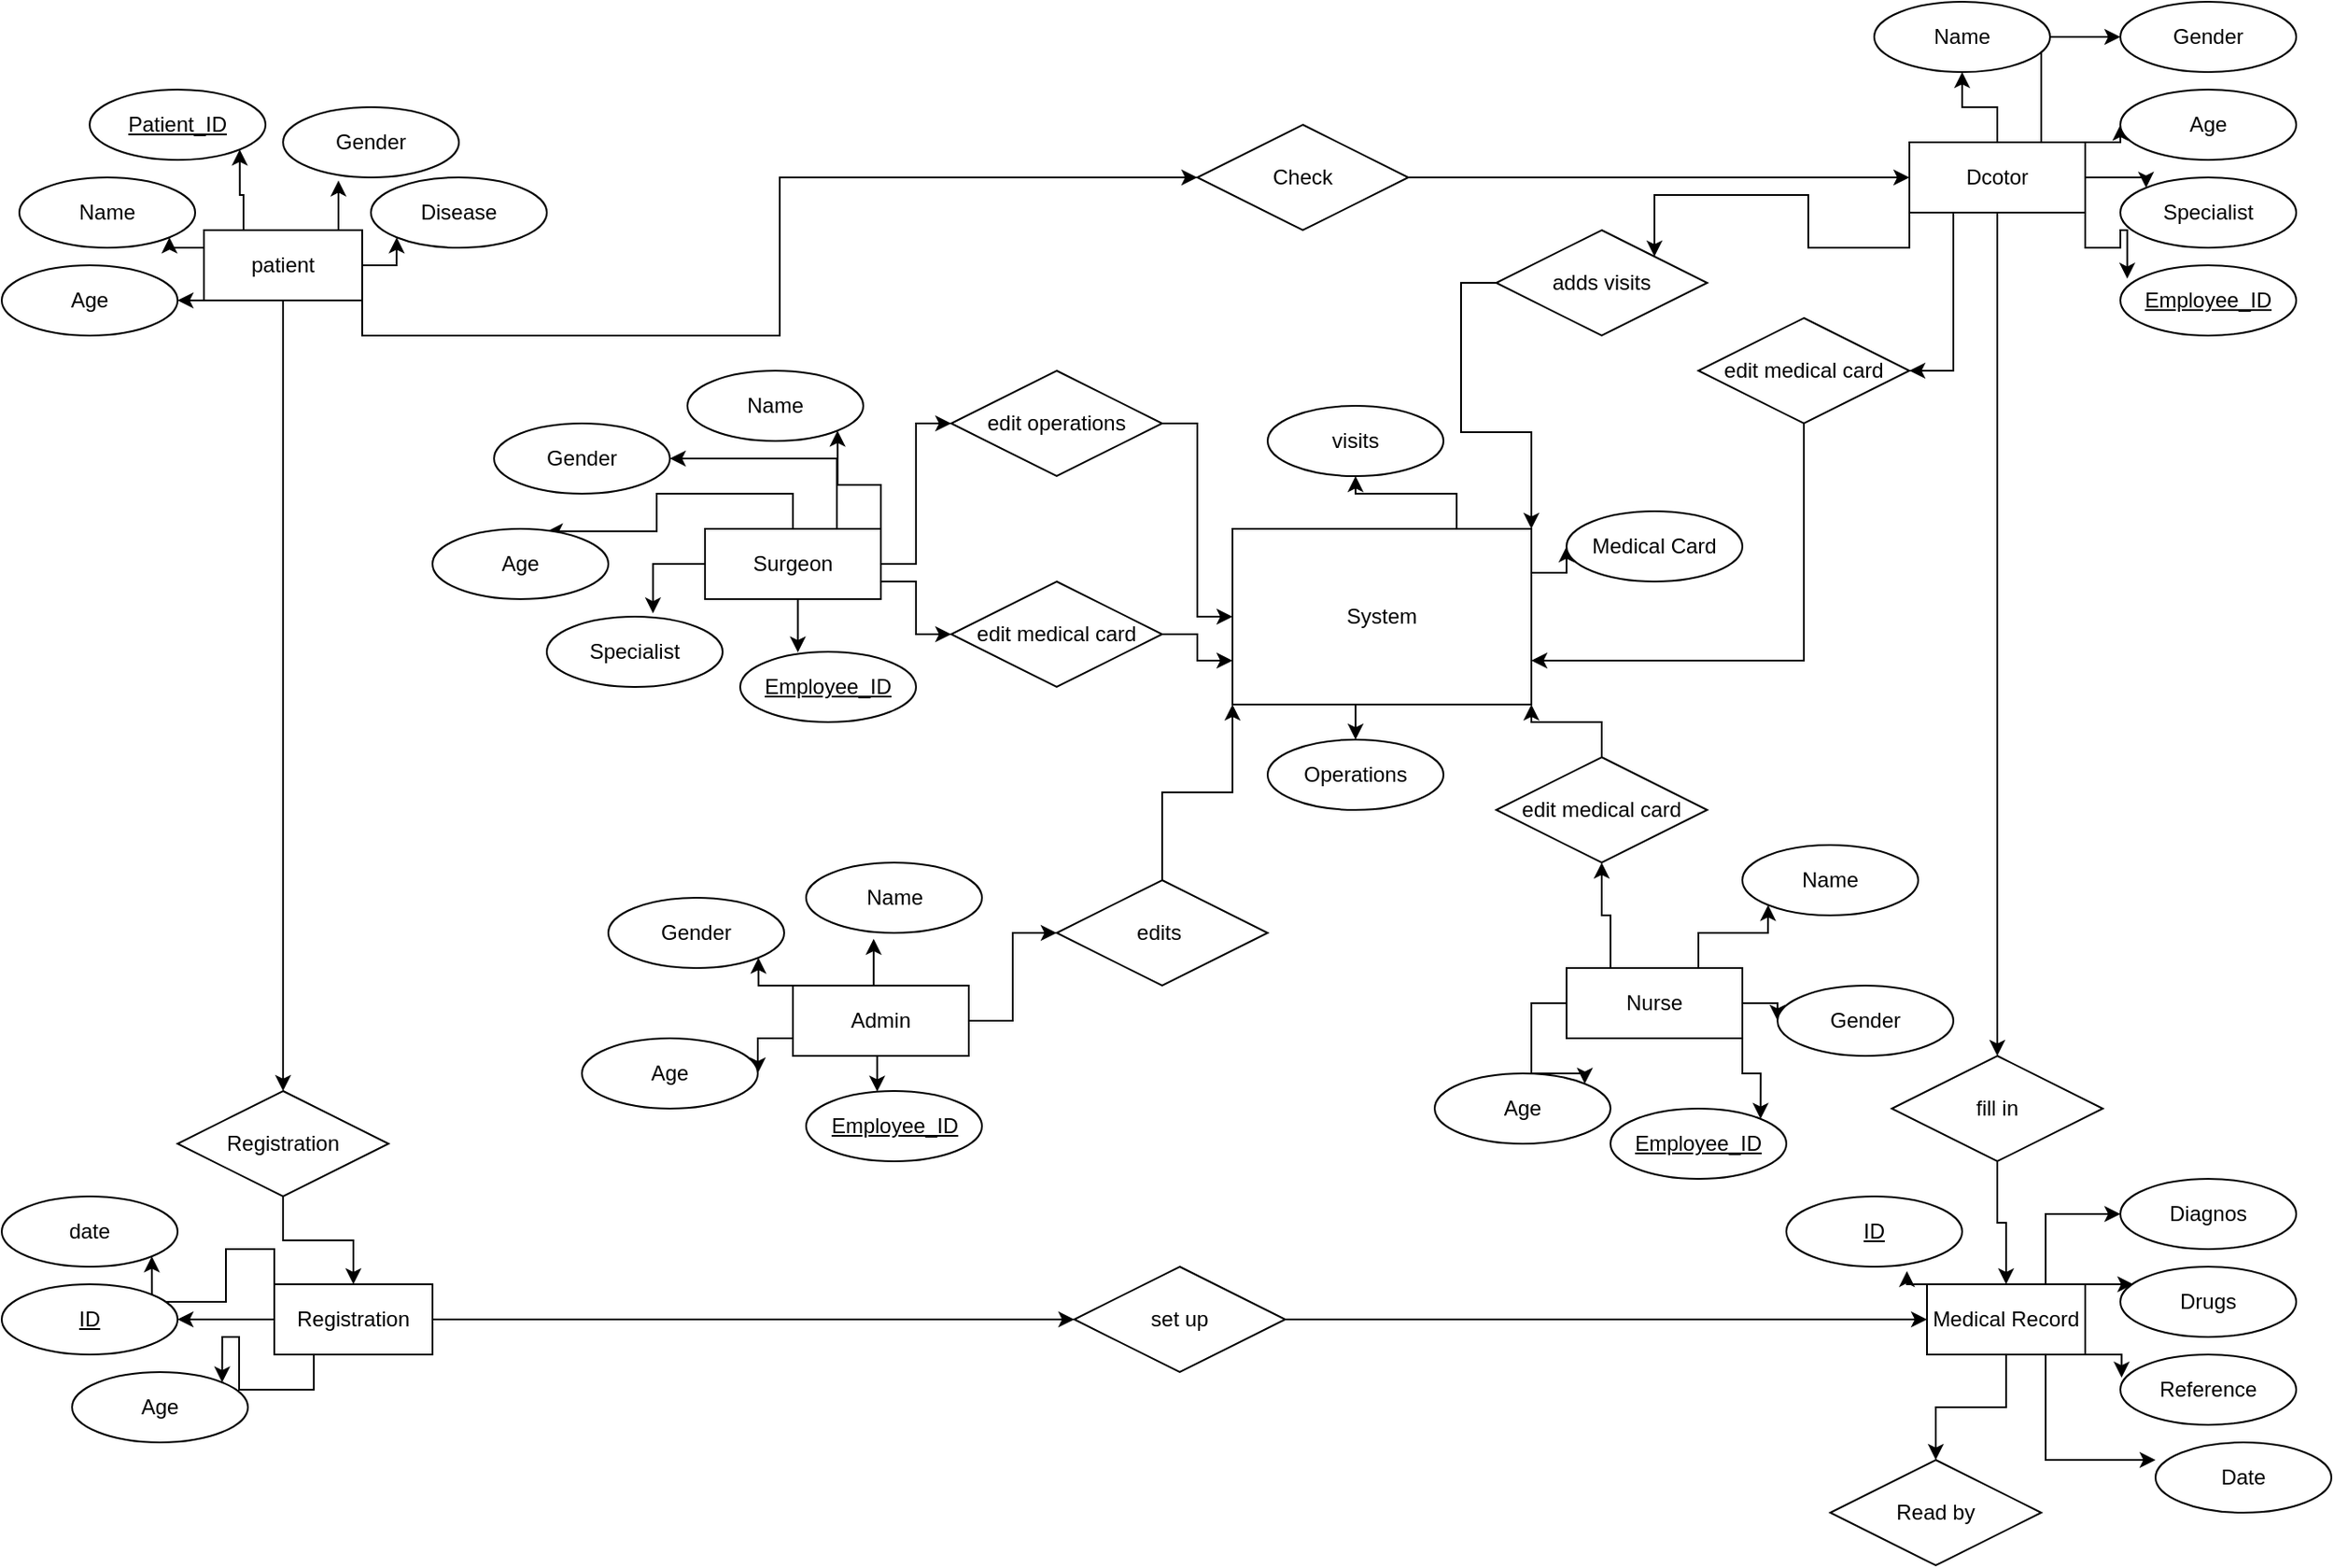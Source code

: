 <mxfile version="20.8.5" type="github" pages="5">
  <diagram id="SqqR4jc-Y2WNet7MNunw" name="finished">
    <mxGraphModel dx="2950" dy="3316" grid="1" gridSize="10" guides="1" tooltips="1" connect="1" arrows="1" fold="1" page="1" pageScale="1" pageWidth="850" pageHeight="1100" math="0" shadow="0">
      <root>
        <mxCell id="0" />
        <mxCell id="1" parent="0" />
        <mxCell id="NJr3L0LB8Xf3tpoxmhNc-1" style="edgeStyle=orthogonalEdgeStyle;rounded=0;orthogonalLoop=1;jettySize=auto;html=1;exitX=0;exitY=1;exitDx=0;exitDy=0;entryX=1;entryY=0.5;entryDx=0;entryDy=0;fontFamily=Helvetica;" edge="1" parent="1" source="NJr3L0LB8Xf3tpoxmhNc-8" target="NJr3L0LB8Xf3tpoxmhNc-9">
          <mxGeometry relative="1" as="geometry" />
        </mxCell>
        <mxCell id="NJr3L0LB8Xf3tpoxmhNc-2" style="edgeStyle=orthogonalEdgeStyle;rounded=0;orthogonalLoop=1;jettySize=auto;html=1;exitX=0;exitY=0.25;exitDx=0;exitDy=0;entryX=1;entryY=1;entryDx=0;entryDy=0;fontFamily=Helvetica;" edge="1" parent="1" source="NJr3L0LB8Xf3tpoxmhNc-8" target="NJr3L0LB8Xf3tpoxmhNc-10">
          <mxGeometry relative="1" as="geometry" />
        </mxCell>
        <mxCell id="NJr3L0LB8Xf3tpoxmhNc-3" style="edgeStyle=orthogonalEdgeStyle;rounded=0;orthogonalLoop=1;jettySize=auto;html=1;exitX=0.25;exitY=0;exitDx=0;exitDy=0;entryX=1;entryY=1;entryDx=0;entryDy=0;fontFamily=Helvetica;" edge="1" parent="1" source="NJr3L0LB8Xf3tpoxmhNc-8" target="NJr3L0LB8Xf3tpoxmhNc-11">
          <mxGeometry relative="1" as="geometry" />
        </mxCell>
        <mxCell id="NJr3L0LB8Xf3tpoxmhNc-4" style="edgeStyle=orthogonalEdgeStyle;rounded=0;orthogonalLoop=1;jettySize=auto;html=1;exitX=0.75;exitY=0;exitDx=0;exitDy=0;entryX=0.315;entryY=1.043;entryDx=0;entryDy=0;entryPerimeter=0;fontFamily=Helvetica;" edge="1" parent="1" source="NJr3L0LB8Xf3tpoxmhNc-8" target="NJr3L0LB8Xf3tpoxmhNc-12">
          <mxGeometry relative="1" as="geometry" />
        </mxCell>
        <mxCell id="NJr3L0LB8Xf3tpoxmhNc-5" style="edgeStyle=orthogonalEdgeStyle;rounded=0;orthogonalLoop=1;jettySize=auto;html=1;exitX=1;exitY=0.5;exitDx=0;exitDy=0;entryX=0;entryY=1;entryDx=0;entryDy=0;fontFamily=Helvetica;" edge="1" parent="1" source="NJr3L0LB8Xf3tpoxmhNc-8" target="NJr3L0LB8Xf3tpoxmhNc-13">
          <mxGeometry relative="1" as="geometry" />
        </mxCell>
        <mxCell id="NJr3L0LB8Xf3tpoxmhNc-6" style="edgeStyle=orthogonalEdgeStyle;rounded=0;orthogonalLoop=1;jettySize=auto;html=1;exitX=1;exitY=1;exitDx=0;exitDy=0;entryX=0;entryY=0.5;entryDx=0;entryDy=0;fontFamily=Helvetica;" edge="1" parent="1" source="NJr3L0LB8Xf3tpoxmhNc-8" target="NJr3L0LB8Xf3tpoxmhNc-15">
          <mxGeometry relative="1" as="geometry" />
        </mxCell>
        <mxCell id="NJr3L0LB8Xf3tpoxmhNc-7" style="edgeStyle=orthogonalEdgeStyle;rounded=0;orthogonalLoop=1;jettySize=auto;html=1;exitX=0.5;exitY=1;exitDx=0;exitDy=0;entryX=0.5;entryY=0;entryDx=0;entryDy=0;fontFamily=Helvetica;" edge="1" parent="1" source="NJr3L0LB8Xf3tpoxmhNc-8" target="NJr3L0LB8Xf3tpoxmhNc-31">
          <mxGeometry relative="1" as="geometry" />
        </mxCell>
        <mxCell id="NJr3L0LB8Xf3tpoxmhNc-8" value="patient" style="whiteSpace=wrap;html=1;align=center;fontFamily=Helvetica;" vertex="1" parent="1">
          <mxGeometry x="-265" y="-1010" width="90" height="40" as="geometry" />
        </mxCell>
        <mxCell id="NJr3L0LB8Xf3tpoxmhNc-9" value="Age" style="ellipse;whiteSpace=wrap;html=1;align=center;fontFamily=Helvetica;" vertex="1" parent="1">
          <mxGeometry x="-380" y="-990" width="100" height="40" as="geometry" />
        </mxCell>
        <mxCell id="NJr3L0LB8Xf3tpoxmhNc-10" value="Name" style="ellipse;whiteSpace=wrap;html=1;align=center;fontFamily=Helvetica;" vertex="1" parent="1">
          <mxGeometry x="-370" y="-1040" width="100" height="40" as="geometry" />
        </mxCell>
        <mxCell id="NJr3L0LB8Xf3tpoxmhNc-11" value="Patient_ID" style="ellipse;whiteSpace=wrap;html=1;align=center;fontStyle=4;fontFamily=Helvetica;" vertex="1" parent="1">
          <mxGeometry x="-330" y="-1090" width="100" height="40" as="geometry" />
        </mxCell>
        <mxCell id="NJr3L0LB8Xf3tpoxmhNc-12" value="Gender" style="ellipse;whiteSpace=wrap;html=1;align=center;fontFamily=Helvetica;" vertex="1" parent="1">
          <mxGeometry x="-220" y="-1080" width="100" height="40" as="geometry" />
        </mxCell>
        <mxCell id="NJr3L0LB8Xf3tpoxmhNc-13" value="Disease" style="ellipse;whiteSpace=wrap;html=1;align=center;fontFamily=Helvetica;" vertex="1" parent="1">
          <mxGeometry x="-170" y="-1040" width="100" height="40" as="geometry" />
        </mxCell>
        <mxCell id="NJr3L0LB8Xf3tpoxmhNc-14" style="edgeStyle=orthogonalEdgeStyle;rounded=0;orthogonalLoop=1;jettySize=auto;html=1;exitX=1;exitY=0.5;exitDx=0;exitDy=0;entryX=0;entryY=0.5;entryDx=0;entryDy=0;fontFamily=Helvetica;" edge="1" parent="1" source="NJr3L0LB8Xf3tpoxmhNc-15" target="NJr3L0LB8Xf3tpoxmhNc-24">
          <mxGeometry relative="1" as="geometry" />
        </mxCell>
        <mxCell id="NJr3L0LB8Xf3tpoxmhNc-15" value="Check" style="shape=rhombus;perimeter=rhombusPerimeter;whiteSpace=wrap;html=1;align=center;fontFamily=Helvetica;" vertex="1" parent="1">
          <mxGeometry x="300" y="-1070" width="120" height="60" as="geometry" />
        </mxCell>
        <mxCell id="NJr3L0LB8Xf3tpoxmhNc-16" style="edgeStyle=orthogonalEdgeStyle;rounded=0;orthogonalLoop=1;jettySize=auto;html=1;exitX=0.5;exitY=0;exitDx=0;exitDy=0;entryX=0.5;entryY=1;entryDx=0;entryDy=0;fontFamily=Helvetica;" edge="1" parent="1" source="NJr3L0LB8Xf3tpoxmhNc-24" target="NJr3L0LB8Xf3tpoxmhNc-25">
          <mxGeometry relative="1" as="geometry" />
        </mxCell>
        <mxCell id="NJr3L0LB8Xf3tpoxmhNc-17" style="edgeStyle=orthogonalEdgeStyle;rounded=0;orthogonalLoop=1;jettySize=auto;html=1;exitX=0.75;exitY=0;exitDx=0;exitDy=0;entryX=0;entryY=0.5;entryDx=0;entryDy=0;fontFamily=Helvetica;" edge="1" parent="1" source="NJr3L0LB8Xf3tpoxmhNc-24" target="NJr3L0LB8Xf3tpoxmhNc-26">
          <mxGeometry relative="1" as="geometry" />
        </mxCell>
        <mxCell id="NJr3L0LB8Xf3tpoxmhNc-18" style="edgeStyle=orthogonalEdgeStyle;rounded=0;orthogonalLoop=1;jettySize=auto;html=1;exitX=1;exitY=0;exitDx=0;exitDy=0;entryX=0;entryY=0.5;entryDx=0;entryDy=0;fontFamily=Helvetica;" edge="1" parent="1" source="NJr3L0LB8Xf3tpoxmhNc-24" target="NJr3L0LB8Xf3tpoxmhNc-27">
          <mxGeometry relative="1" as="geometry" />
        </mxCell>
        <mxCell id="NJr3L0LB8Xf3tpoxmhNc-19" style="edgeStyle=orthogonalEdgeStyle;rounded=0;orthogonalLoop=1;jettySize=auto;html=1;exitX=1;exitY=0.5;exitDx=0;exitDy=0;entryX=0;entryY=0;entryDx=0;entryDy=0;fontFamily=Helvetica;" edge="1" parent="1" source="NJr3L0LB8Xf3tpoxmhNc-24" target="NJr3L0LB8Xf3tpoxmhNc-28">
          <mxGeometry relative="1" as="geometry" />
        </mxCell>
        <mxCell id="NJr3L0LB8Xf3tpoxmhNc-20" style="edgeStyle=orthogonalEdgeStyle;rounded=0;orthogonalLoop=1;jettySize=auto;html=1;exitX=1;exitY=1;exitDx=0;exitDy=0;entryX=0.039;entryY=0.191;entryDx=0;entryDy=0;entryPerimeter=0;fontFamily=Helvetica;" edge="1" parent="1" source="NJr3L0LB8Xf3tpoxmhNc-24" target="NJr3L0LB8Xf3tpoxmhNc-29">
          <mxGeometry relative="1" as="geometry" />
        </mxCell>
        <mxCell id="NJr3L0LB8Xf3tpoxmhNc-21" style="edgeStyle=orthogonalEdgeStyle;rounded=0;orthogonalLoop=1;jettySize=auto;html=1;exitX=0.5;exitY=1;exitDx=0;exitDy=0;entryX=0.5;entryY=0;entryDx=0;entryDy=0;fontFamily=Helvetica;" edge="1" parent="1" source="NJr3L0LB8Xf3tpoxmhNc-24" target="NJr3L0LB8Xf3tpoxmhNc-50">
          <mxGeometry relative="1" as="geometry" />
        </mxCell>
        <mxCell id="NJr3L0LB8Xf3tpoxmhNc-22" style="edgeStyle=orthogonalEdgeStyle;rounded=0;orthogonalLoop=1;jettySize=auto;html=1;exitX=0;exitY=1;exitDx=0;exitDy=0;entryX=1;entryY=0;entryDx=0;entryDy=0;fontFamily=Helvetica;" edge="1" parent="1" source="NJr3L0LB8Xf3tpoxmhNc-24" target="NJr3L0LB8Xf3tpoxmhNc-83">
          <mxGeometry relative="1" as="geometry" />
        </mxCell>
        <mxCell id="NJr3L0LB8Xf3tpoxmhNc-23" style="edgeStyle=orthogonalEdgeStyle;rounded=0;orthogonalLoop=1;jettySize=auto;html=1;exitX=0.25;exitY=1;exitDx=0;exitDy=0;entryX=1;entryY=0.5;entryDx=0;entryDy=0;fontFamily=Helvetica;" edge="1" parent="1" source="NJr3L0LB8Xf3tpoxmhNc-24" target="NJr3L0LB8Xf3tpoxmhNc-106">
          <mxGeometry relative="1" as="geometry" />
        </mxCell>
        <mxCell id="NJr3L0LB8Xf3tpoxmhNc-24" value="Dcotor" style="whiteSpace=wrap;html=1;align=center;fontFamily=Helvetica;" vertex="1" parent="1">
          <mxGeometry x="705" y="-1060" width="100" height="40" as="geometry" />
        </mxCell>
        <mxCell id="NJr3L0LB8Xf3tpoxmhNc-25" value="Name" style="ellipse;whiteSpace=wrap;html=1;align=center;fontFamily=Helvetica;" vertex="1" parent="1">
          <mxGeometry x="685" y="-1140" width="100" height="40" as="geometry" />
        </mxCell>
        <mxCell id="NJr3L0LB8Xf3tpoxmhNc-26" value="Gender" style="ellipse;whiteSpace=wrap;html=1;align=center;fontFamily=Helvetica;" vertex="1" parent="1">
          <mxGeometry x="825" y="-1140" width="100" height="40" as="geometry" />
        </mxCell>
        <mxCell id="NJr3L0LB8Xf3tpoxmhNc-27" value="Age" style="ellipse;whiteSpace=wrap;html=1;align=center;fontFamily=Helvetica;" vertex="1" parent="1">
          <mxGeometry x="825" y="-1090" width="100" height="40" as="geometry" />
        </mxCell>
        <mxCell id="NJr3L0LB8Xf3tpoxmhNc-28" value="Specialist" style="ellipse;whiteSpace=wrap;html=1;align=center;fontFamily=Helvetica;" vertex="1" parent="1">
          <mxGeometry x="825" y="-1040" width="100" height="40" as="geometry" />
        </mxCell>
        <mxCell id="NJr3L0LB8Xf3tpoxmhNc-29" value="Employee_ID" style="ellipse;whiteSpace=wrap;html=1;align=center;fontStyle=4;fontFamily=Helvetica;" vertex="1" parent="1">
          <mxGeometry x="825" y="-990" width="100" height="40" as="geometry" />
        </mxCell>
        <mxCell id="NJr3L0LB8Xf3tpoxmhNc-30" style="edgeStyle=orthogonalEdgeStyle;rounded=0;orthogonalLoop=1;jettySize=auto;html=1;exitX=0.5;exitY=1;exitDx=0;exitDy=0;entryX=0.5;entryY=0;entryDx=0;entryDy=0;fontFamily=Helvetica;" edge="1" parent="1" source="NJr3L0LB8Xf3tpoxmhNc-31" target="NJr3L0LB8Xf3tpoxmhNc-36">
          <mxGeometry relative="1" as="geometry" />
        </mxCell>
        <mxCell id="NJr3L0LB8Xf3tpoxmhNc-31" value="Registration" style="shape=rhombus;perimeter=rhombusPerimeter;whiteSpace=wrap;html=1;align=center;fontFamily=Helvetica;" vertex="1" parent="1">
          <mxGeometry x="-280" y="-520" width="120" height="60" as="geometry" />
        </mxCell>
        <mxCell id="NJr3L0LB8Xf3tpoxmhNc-32" style="edgeStyle=orthogonalEdgeStyle;rounded=0;orthogonalLoop=1;jettySize=auto;html=1;exitX=0.25;exitY=1;exitDx=0;exitDy=0;entryX=1;entryY=0;entryDx=0;entryDy=0;fontFamily=Helvetica;" edge="1" parent="1" source="NJr3L0LB8Xf3tpoxmhNc-36" target="NJr3L0LB8Xf3tpoxmhNc-39">
          <mxGeometry relative="1" as="geometry" />
        </mxCell>
        <mxCell id="NJr3L0LB8Xf3tpoxmhNc-33" style="edgeStyle=orthogonalEdgeStyle;rounded=0;orthogonalLoop=1;jettySize=auto;html=1;exitX=0;exitY=0.5;exitDx=0;exitDy=0;entryX=1;entryY=0.5;entryDx=0;entryDy=0;fontFamily=Helvetica;" edge="1" parent="1" source="NJr3L0LB8Xf3tpoxmhNc-36" target="NJr3L0LB8Xf3tpoxmhNc-37">
          <mxGeometry relative="1" as="geometry" />
        </mxCell>
        <mxCell id="NJr3L0LB8Xf3tpoxmhNc-34" style="edgeStyle=orthogonalEdgeStyle;rounded=0;orthogonalLoop=1;jettySize=auto;html=1;exitX=0;exitY=0;exitDx=0;exitDy=0;entryX=1;entryY=1;entryDx=0;entryDy=0;fontFamily=Helvetica;" edge="1" parent="1" source="NJr3L0LB8Xf3tpoxmhNc-36" target="NJr3L0LB8Xf3tpoxmhNc-38">
          <mxGeometry relative="1" as="geometry" />
        </mxCell>
        <mxCell id="NJr3L0LB8Xf3tpoxmhNc-35" style="edgeStyle=orthogonalEdgeStyle;rounded=0;orthogonalLoop=1;jettySize=auto;html=1;exitX=1;exitY=0.5;exitDx=0;exitDy=0;entryX=0;entryY=0.5;entryDx=0;entryDy=0;fontFamily=Helvetica;" edge="1" parent="1" source="NJr3L0LB8Xf3tpoxmhNc-36" target="NJr3L0LB8Xf3tpoxmhNc-41">
          <mxGeometry relative="1" as="geometry" />
        </mxCell>
        <mxCell id="NJr3L0LB8Xf3tpoxmhNc-36" value="Registration" style="whiteSpace=wrap;html=1;align=center;fontFamily=Helvetica;" vertex="1" parent="1">
          <mxGeometry x="-225" y="-410" width="90" height="40" as="geometry" />
        </mxCell>
        <mxCell id="NJr3L0LB8Xf3tpoxmhNc-37" value="ID" style="ellipse;whiteSpace=wrap;html=1;align=center;fontStyle=4;fontFamily=Helvetica;" vertex="1" parent="1">
          <mxGeometry x="-380" y="-410" width="100" height="40" as="geometry" />
        </mxCell>
        <mxCell id="NJr3L0LB8Xf3tpoxmhNc-38" value="date" style="ellipse;whiteSpace=wrap;html=1;align=center;fontFamily=Helvetica;" vertex="1" parent="1">
          <mxGeometry x="-380" y="-460" width="100" height="40" as="geometry" />
        </mxCell>
        <mxCell id="NJr3L0LB8Xf3tpoxmhNc-39" value="Age" style="ellipse;whiteSpace=wrap;html=1;align=center;fontFamily=Helvetica;" vertex="1" parent="1">
          <mxGeometry x="-340" y="-360" width="100" height="40" as="geometry" />
        </mxCell>
        <mxCell id="NJr3L0LB8Xf3tpoxmhNc-40" style="edgeStyle=orthogonalEdgeStyle;rounded=0;orthogonalLoop=1;jettySize=auto;html=1;exitX=1;exitY=0.5;exitDx=0;exitDy=0;entryX=0;entryY=0.5;entryDx=0;entryDy=0;fontFamily=Helvetica;" edge="1" parent="1" source="NJr3L0LB8Xf3tpoxmhNc-41" target="NJr3L0LB8Xf3tpoxmhNc-48">
          <mxGeometry relative="1" as="geometry" />
        </mxCell>
        <mxCell id="NJr3L0LB8Xf3tpoxmhNc-41" value="set up" style="shape=rhombus;perimeter=rhombusPerimeter;whiteSpace=wrap;html=1;align=center;fontFamily=Helvetica;" vertex="1" parent="1">
          <mxGeometry x="230" y="-420" width="120" height="60" as="geometry" />
        </mxCell>
        <mxCell id="NJr3L0LB8Xf3tpoxmhNc-42" style="edgeStyle=orthogonalEdgeStyle;rounded=0;orthogonalLoop=1;jettySize=auto;html=1;exitX=0;exitY=0;exitDx=0;exitDy=0;entryX=0.686;entryY=1.062;entryDx=0;entryDy=0;entryPerimeter=0;fontFamily=Helvetica;" edge="1" parent="1" source="NJr3L0LB8Xf3tpoxmhNc-48" target="NJr3L0LB8Xf3tpoxmhNc-55">
          <mxGeometry relative="1" as="geometry" />
        </mxCell>
        <mxCell id="NJr3L0LB8Xf3tpoxmhNc-43" style="edgeStyle=orthogonalEdgeStyle;rounded=0;orthogonalLoop=1;jettySize=auto;html=1;exitX=0.75;exitY=0;exitDx=0;exitDy=0;entryX=0;entryY=0.5;entryDx=0;entryDy=0;fontFamily=Helvetica;" edge="1" parent="1" source="NJr3L0LB8Xf3tpoxmhNc-48" target="NJr3L0LB8Xf3tpoxmhNc-54">
          <mxGeometry relative="1" as="geometry" />
        </mxCell>
        <mxCell id="NJr3L0LB8Xf3tpoxmhNc-44" style="edgeStyle=orthogonalEdgeStyle;rounded=0;orthogonalLoop=1;jettySize=auto;html=1;exitX=1;exitY=0;exitDx=0;exitDy=0;entryX=0.074;entryY=0.23;entryDx=0;entryDy=0;entryPerimeter=0;fontFamily=Helvetica;" edge="1" parent="1" source="NJr3L0LB8Xf3tpoxmhNc-48" target="NJr3L0LB8Xf3tpoxmhNc-53">
          <mxGeometry relative="1" as="geometry" />
        </mxCell>
        <mxCell id="NJr3L0LB8Xf3tpoxmhNc-45" style="edgeStyle=orthogonalEdgeStyle;rounded=0;orthogonalLoop=1;jettySize=auto;html=1;exitX=1;exitY=1;exitDx=0;exitDy=0;entryX=0.007;entryY=0.328;entryDx=0;entryDy=0;entryPerimeter=0;fontFamily=Helvetica;" edge="1" parent="1" source="NJr3L0LB8Xf3tpoxmhNc-48" target="NJr3L0LB8Xf3tpoxmhNc-52">
          <mxGeometry relative="1" as="geometry" />
        </mxCell>
        <mxCell id="NJr3L0LB8Xf3tpoxmhNc-46" style="edgeStyle=orthogonalEdgeStyle;rounded=0;orthogonalLoop=1;jettySize=auto;html=1;exitX=0.75;exitY=1;exitDx=0;exitDy=0;entryX=0;entryY=0.25;entryDx=0;entryDy=0;entryPerimeter=0;fontFamily=Helvetica;" edge="1" parent="1" source="NJr3L0LB8Xf3tpoxmhNc-48" target="NJr3L0LB8Xf3tpoxmhNc-51">
          <mxGeometry relative="1" as="geometry" />
        </mxCell>
        <mxCell id="NJr3L0LB8Xf3tpoxmhNc-47" style="edgeStyle=orthogonalEdgeStyle;rounded=0;orthogonalLoop=1;jettySize=auto;html=1;exitX=0.5;exitY=1;exitDx=0;exitDy=0;entryX=0.5;entryY=0;entryDx=0;entryDy=0;fontFamily=Helvetica;" edge="1" parent="1" source="NJr3L0LB8Xf3tpoxmhNc-48" target="NJr3L0LB8Xf3tpoxmhNc-56">
          <mxGeometry relative="1" as="geometry" />
        </mxCell>
        <mxCell id="NJr3L0LB8Xf3tpoxmhNc-48" value="Medical Record" style="whiteSpace=wrap;html=1;align=center;fontFamily=Helvetica;" vertex="1" parent="1">
          <mxGeometry x="715" y="-410" width="90" height="40" as="geometry" />
        </mxCell>
        <mxCell id="NJr3L0LB8Xf3tpoxmhNc-49" style="edgeStyle=orthogonalEdgeStyle;rounded=0;orthogonalLoop=1;jettySize=auto;html=1;exitX=0.5;exitY=1;exitDx=0;exitDy=0;entryX=0.5;entryY=0;entryDx=0;entryDy=0;fontFamily=Helvetica;" edge="1" parent="1" source="NJr3L0LB8Xf3tpoxmhNc-50" target="NJr3L0LB8Xf3tpoxmhNc-48">
          <mxGeometry relative="1" as="geometry" />
        </mxCell>
        <mxCell id="NJr3L0LB8Xf3tpoxmhNc-50" value="fill in" style="shape=rhombus;perimeter=rhombusPerimeter;whiteSpace=wrap;html=1;align=center;fontFamily=Helvetica;" vertex="1" parent="1">
          <mxGeometry x="695" y="-540" width="120" height="60" as="geometry" />
        </mxCell>
        <mxCell id="NJr3L0LB8Xf3tpoxmhNc-51" value="Date" style="ellipse;whiteSpace=wrap;html=1;align=center;fontFamily=Helvetica;" vertex="1" parent="1">
          <mxGeometry x="845" y="-320" width="100" height="40" as="geometry" />
        </mxCell>
        <mxCell id="NJr3L0LB8Xf3tpoxmhNc-52" value="Reference" style="ellipse;whiteSpace=wrap;html=1;align=center;fontFamily=Helvetica;" vertex="1" parent="1">
          <mxGeometry x="825" y="-370" width="100" height="40" as="geometry" />
        </mxCell>
        <mxCell id="NJr3L0LB8Xf3tpoxmhNc-53" value="Drugs" style="ellipse;whiteSpace=wrap;html=1;align=center;fontFamily=Helvetica;" vertex="1" parent="1">
          <mxGeometry x="825" y="-420" width="100" height="40" as="geometry" />
        </mxCell>
        <mxCell id="NJr3L0LB8Xf3tpoxmhNc-54" value="Diagnos" style="ellipse;whiteSpace=wrap;html=1;align=center;fontFamily=Helvetica;" vertex="1" parent="1">
          <mxGeometry x="825" y="-470" width="100" height="40" as="geometry" />
        </mxCell>
        <mxCell id="NJr3L0LB8Xf3tpoxmhNc-55" value="ID" style="ellipse;whiteSpace=wrap;html=1;align=center;fontStyle=4;fontFamily=Helvetica;" vertex="1" parent="1">
          <mxGeometry x="635" y="-460" width="100" height="40" as="geometry" />
        </mxCell>
        <mxCell id="NJr3L0LB8Xf3tpoxmhNc-56" value="Read by" style="shape=rhombus;perimeter=rhombusPerimeter;whiteSpace=wrap;html=1;align=center;fontFamily=Helvetica;" vertex="1" parent="1">
          <mxGeometry x="660" y="-310" width="120" height="60" as="geometry" />
        </mxCell>
        <mxCell id="NJr3L0LB8Xf3tpoxmhNc-57" style="edgeStyle=orthogonalEdgeStyle;rounded=0;orthogonalLoop=1;jettySize=auto;html=1;exitX=0.75;exitY=0;exitDx=0;exitDy=0;fontFamily=Helvetica;" edge="1" parent="1" source="NJr3L0LB8Xf3tpoxmhNc-60" target="NJr3L0LB8Xf3tpoxmhNc-81">
          <mxGeometry relative="1" as="geometry" />
        </mxCell>
        <mxCell id="NJr3L0LB8Xf3tpoxmhNc-58" style="edgeStyle=orthogonalEdgeStyle;rounded=0;orthogonalLoop=1;jettySize=auto;html=1;exitX=0.5;exitY=1;exitDx=0;exitDy=0;entryX=0.5;entryY=0;entryDx=0;entryDy=0;fontFamily=Helvetica;" edge="1" parent="1" source="NJr3L0LB8Xf3tpoxmhNc-60" target="NJr3L0LB8Xf3tpoxmhNc-84">
          <mxGeometry relative="1" as="geometry" />
        </mxCell>
        <mxCell id="NJr3L0LB8Xf3tpoxmhNc-59" style="edgeStyle=orthogonalEdgeStyle;rounded=0;orthogonalLoop=1;jettySize=auto;html=1;exitX=1;exitY=0.25;exitDx=0;exitDy=0;entryX=0;entryY=0.5;entryDx=0;entryDy=0;fontFamily=Helvetica;" edge="1" parent="1" source="NJr3L0LB8Xf3tpoxmhNc-60" target="NJr3L0LB8Xf3tpoxmhNc-92">
          <mxGeometry relative="1" as="geometry" />
        </mxCell>
        <mxCell id="NJr3L0LB8Xf3tpoxmhNc-60" value="System" style="whiteSpace=wrap;html=1;align=center;fontFamily=Helvetica;" vertex="1" parent="1">
          <mxGeometry x="320" y="-840" width="170" height="100" as="geometry" />
        </mxCell>
        <mxCell id="NJr3L0LB8Xf3tpoxmhNc-61" style="edgeStyle=orthogonalEdgeStyle;rounded=0;orthogonalLoop=1;jettySize=auto;html=1;exitX=1;exitY=0;exitDx=0;exitDy=0;entryX=1;entryY=1;entryDx=0;entryDy=0;fontFamily=Helvetica;" edge="1" parent="1" source="NJr3L0LB8Xf3tpoxmhNc-68" target="NJr3L0LB8Xf3tpoxmhNc-85">
          <mxGeometry relative="1" as="geometry" />
        </mxCell>
        <mxCell id="NJr3L0LB8Xf3tpoxmhNc-62" style="edgeStyle=orthogonalEdgeStyle;rounded=0;orthogonalLoop=1;jettySize=auto;html=1;exitX=0.75;exitY=0;exitDx=0;exitDy=0;entryX=1;entryY=0.5;entryDx=0;entryDy=0;fontFamily=Helvetica;" edge="1" parent="1" source="NJr3L0LB8Xf3tpoxmhNc-68" target="NJr3L0LB8Xf3tpoxmhNc-86">
          <mxGeometry relative="1" as="geometry" />
        </mxCell>
        <mxCell id="NJr3L0LB8Xf3tpoxmhNc-63" style="edgeStyle=orthogonalEdgeStyle;rounded=0;orthogonalLoop=1;jettySize=auto;html=1;exitX=0.5;exitY=0;exitDx=0;exitDy=0;entryX=0.651;entryY=0.035;entryDx=0;entryDy=0;entryPerimeter=0;fontFamily=Helvetica;" edge="1" parent="1" source="NJr3L0LB8Xf3tpoxmhNc-68" target="NJr3L0LB8Xf3tpoxmhNc-87">
          <mxGeometry relative="1" as="geometry" />
        </mxCell>
        <mxCell id="NJr3L0LB8Xf3tpoxmhNc-64" style="edgeStyle=orthogonalEdgeStyle;rounded=0;orthogonalLoop=1;jettySize=auto;html=1;exitX=0;exitY=0.5;exitDx=0;exitDy=0;entryX=0.604;entryY=-0.046;entryDx=0;entryDy=0;entryPerimeter=0;fontFamily=Helvetica;" edge="1" parent="1" source="NJr3L0LB8Xf3tpoxmhNc-68" target="NJr3L0LB8Xf3tpoxmhNc-88">
          <mxGeometry relative="1" as="geometry" />
        </mxCell>
        <mxCell id="NJr3L0LB8Xf3tpoxmhNc-65" style="edgeStyle=orthogonalEdgeStyle;rounded=0;orthogonalLoop=1;jettySize=auto;html=1;exitX=0.5;exitY=1;exitDx=0;exitDy=0;entryX=0.328;entryY=0.008;entryDx=0;entryDy=0;entryPerimeter=0;fontFamily=Helvetica;" edge="1" parent="1" source="NJr3L0LB8Xf3tpoxmhNc-68" target="NJr3L0LB8Xf3tpoxmhNc-89">
          <mxGeometry relative="1" as="geometry" />
        </mxCell>
        <mxCell id="NJr3L0LB8Xf3tpoxmhNc-66" style="edgeStyle=orthogonalEdgeStyle;rounded=0;orthogonalLoop=1;jettySize=auto;html=1;exitX=1;exitY=0.5;exitDx=0;exitDy=0;entryX=0;entryY=0.5;entryDx=0;entryDy=0;fontFamily=Helvetica;" edge="1" parent="1" source="NJr3L0LB8Xf3tpoxmhNc-68" target="NJr3L0LB8Xf3tpoxmhNc-91">
          <mxGeometry relative="1" as="geometry" />
        </mxCell>
        <mxCell id="NJr3L0LB8Xf3tpoxmhNc-67" style="edgeStyle=orthogonalEdgeStyle;rounded=0;orthogonalLoop=1;jettySize=auto;html=1;exitX=1;exitY=0.75;exitDx=0;exitDy=0;entryX=0;entryY=0.5;entryDx=0;entryDy=0;fontFamily=Helvetica;" edge="1" parent="1" source="NJr3L0LB8Xf3tpoxmhNc-68" target="NJr3L0LB8Xf3tpoxmhNc-104">
          <mxGeometry relative="1" as="geometry" />
        </mxCell>
        <mxCell id="NJr3L0LB8Xf3tpoxmhNc-68" value="Surgeon" style="whiteSpace=wrap;html=1;align=center;fontFamily=Helvetica;" vertex="1" parent="1">
          <mxGeometry x="20" y="-840" width="100" height="40" as="geometry" />
        </mxCell>
        <mxCell id="NJr3L0LB8Xf3tpoxmhNc-69" style="edgeStyle=orthogonalEdgeStyle;rounded=0;orthogonalLoop=1;jettySize=auto;html=1;exitX=0.75;exitY=1;exitDx=0;exitDy=0;entryX=0.404;entryY=0.008;entryDx=0;entryDy=0;entryPerimeter=0;fontFamily=Helvetica;" edge="1" parent="1" source="NJr3L0LB8Xf3tpoxmhNc-74" target="NJr3L0LB8Xf3tpoxmhNc-102">
          <mxGeometry relative="1" as="geometry" />
        </mxCell>
        <mxCell id="NJr3L0LB8Xf3tpoxmhNc-70" style="edgeStyle=orthogonalEdgeStyle;rounded=0;orthogonalLoop=1;jettySize=auto;html=1;exitX=0;exitY=0.75;exitDx=0;exitDy=0;entryX=1;entryY=0.5;entryDx=0;entryDy=0;fontFamily=Helvetica;" edge="1" parent="1" source="NJr3L0LB8Xf3tpoxmhNc-74" target="NJr3L0LB8Xf3tpoxmhNc-101">
          <mxGeometry relative="1" as="geometry" />
        </mxCell>
        <mxCell id="NJr3L0LB8Xf3tpoxmhNc-71" style="edgeStyle=orthogonalEdgeStyle;rounded=0;orthogonalLoop=1;jettySize=auto;html=1;exitX=0;exitY=0;exitDx=0;exitDy=0;entryX=1;entryY=1;entryDx=0;entryDy=0;fontFamily=Helvetica;" edge="1" parent="1" source="NJr3L0LB8Xf3tpoxmhNc-74" target="NJr3L0LB8Xf3tpoxmhNc-100">
          <mxGeometry relative="1" as="geometry" />
        </mxCell>
        <mxCell id="NJr3L0LB8Xf3tpoxmhNc-72" style="edgeStyle=orthogonalEdgeStyle;rounded=0;orthogonalLoop=1;jettySize=auto;html=1;exitX=0.5;exitY=0;exitDx=0;exitDy=0;entryX=0.384;entryY=1.085;entryDx=0;entryDy=0;entryPerimeter=0;fontFamily=Helvetica;" edge="1" parent="1" source="NJr3L0LB8Xf3tpoxmhNc-74" target="NJr3L0LB8Xf3tpoxmhNc-99">
          <mxGeometry relative="1" as="geometry" />
        </mxCell>
        <mxCell id="NJr3L0LB8Xf3tpoxmhNc-73" style="edgeStyle=orthogonalEdgeStyle;rounded=0;orthogonalLoop=1;jettySize=auto;html=1;exitX=1;exitY=0.5;exitDx=0;exitDy=0;entryX=0;entryY=0.5;entryDx=0;entryDy=0;fontFamily=Helvetica;" edge="1" parent="1" source="NJr3L0LB8Xf3tpoxmhNc-74" target="NJr3L0LB8Xf3tpoxmhNc-108">
          <mxGeometry relative="1" as="geometry" />
        </mxCell>
        <mxCell id="NJr3L0LB8Xf3tpoxmhNc-74" value="Admin" style="whiteSpace=wrap;html=1;align=center;fontFamily=Helvetica;" vertex="1" parent="1">
          <mxGeometry x="70" y="-580" width="100" height="40" as="geometry" />
        </mxCell>
        <mxCell id="NJr3L0LB8Xf3tpoxmhNc-75" style="edgeStyle=orthogonalEdgeStyle;rounded=0;orthogonalLoop=1;jettySize=auto;html=1;exitX=1;exitY=0.5;exitDx=0;exitDy=0;entryX=0;entryY=0.5;entryDx=0;entryDy=0;fontFamily=Helvetica;" edge="1" parent="1" source="NJr3L0LB8Xf3tpoxmhNc-80" target="NJr3L0LB8Xf3tpoxmhNc-94">
          <mxGeometry relative="1" as="geometry" />
        </mxCell>
        <mxCell id="NJr3L0LB8Xf3tpoxmhNc-76" style="edgeStyle=orthogonalEdgeStyle;rounded=0;orthogonalLoop=1;jettySize=auto;html=1;exitX=0.75;exitY=0;exitDx=0;exitDy=0;entryX=0;entryY=1;entryDx=0;entryDy=0;fontFamily=Helvetica;" edge="1" parent="1" source="NJr3L0LB8Xf3tpoxmhNc-80" target="NJr3L0LB8Xf3tpoxmhNc-93">
          <mxGeometry relative="1" as="geometry" />
        </mxCell>
        <mxCell id="NJr3L0LB8Xf3tpoxmhNc-77" style="edgeStyle=orthogonalEdgeStyle;rounded=0;orthogonalLoop=1;jettySize=auto;html=1;exitX=1;exitY=1;exitDx=0;exitDy=0;entryX=1;entryY=0;entryDx=0;entryDy=0;fontFamily=Helvetica;" edge="1" parent="1" source="NJr3L0LB8Xf3tpoxmhNc-80" target="NJr3L0LB8Xf3tpoxmhNc-96">
          <mxGeometry relative="1" as="geometry" />
        </mxCell>
        <mxCell id="NJr3L0LB8Xf3tpoxmhNc-78" style="edgeStyle=orthogonalEdgeStyle;rounded=0;orthogonalLoop=1;jettySize=auto;html=1;exitX=0;exitY=0.5;exitDx=0;exitDy=0;entryX=1;entryY=0;entryDx=0;entryDy=0;fontFamily=Helvetica;" edge="1" parent="1" source="NJr3L0LB8Xf3tpoxmhNc-80" target="NJr3L0LB8Xf3tpoxmhNc-95">
          <mxGeometry relative="1" as="geometry" />
        </mxCell>
        <mxCell id="NJr3L0LB8Xf3tpoxmhNc-79" style="edgeStyle=orthogonalEdgeStyle;rounded=0;orthogonalLoop=1;jettySize=auto;html=1;exitX=0.25;exitY=0;exitDx=0;exitDy=0;entryX=0.5;entryY=1;entryDx=0;entryDy=0;fontFamily=Helvetica;" edge="1" parent="1" source="NJr3L0LB8Xf3tpoxmhNc-80" target="NJr3L0LB8Xf3tpoxmhNc-98">
          <mxGeometry relative="1" as="geometry" />
        </mxCell>
        <mxCell id="NJr3L0LB8Xf3tpoxmhNc-80" value="Nurse" style="whiteSpace=wrap;html=1;align=center;fontFamily=Helvetica;" vertex="1" parent="1">
          <mxGeometry x="510" y="-590" width="100" height="40" as="geometry" />
        </mxCell>
        <mxCell id="NJr3L0LB8Xf3tpoxmhNc-81" value="visits" style="ellipse;whiteSpace=wrap;html=1;align=center;fontFamily=Helvetica;" vertex="1" parent="1">
          <mxGeometry x="340" y="-910" width="100" height="40" as="geometry" />
        </mxCell>
        <mxCell id="NJr3L0LB8Xf3tpoxmhNc-82" style="edgeStyle=orthogonalEdgeStyle;rounded=0;orthogonalLoop=1;jettySize=auto;html=1;exitX=0;exitY=0.5;exitDx=0;exitDy=0;entryX=1;entryY=0;entryDx=0;entryDy=0;fontFamily=Helvetica;" edge="1" parent="1" source="NJr3L0LB8Xf3tpoxmhNc-83" target="NJr3L0LB8Xf3tpoxmhNc-60">
          <mxGeometry relative="1" as="geometry" />
        </mxCell>
        <mxCell id="NJr3L0LB8Xf3tpoxmhNc-83" value="adds visits" style="shape=rhombus;perimeter=rhombusPerimeter;whiteSpace=wrap;html=1;align=center;fontFamily=Helvetica;" vertex="1" parent="1">
          <mxGeometry x="470" y="-1010" width="120" height="60" as="geometry" />
        </mxCell>
        <mxCell id="NJr3L0LB8Xf3tpoxmhNc-84" value="Operations" style="ellipse;whiteSpace=wrap;html=1;align=center;fontFamily=Helvetica;" vertex="1" parent="1">
          <mxGeometry x="340" y="-720" width="100" height="40" as="geometry" />
        </mxCell>
        <mxCell id="NJr3L0LB8Xf3tpoxmhNc-85" value="Name" style="ellipse;whiteSpace=wrap;html=1;align=center;fontFamily=Helvetica;" vertex="1" parent="1">
          <mxGeometry x="10" y="-930" width="100" height="40" as="geometry" />
        </mxCell>
        <mxCell id="NJr3L0LB8Xf3tpoxmhNc-86" value="Gender" style="ellipse;whiteSpace=wrap;html=1;align=center;fontFamily=Helvetica;" vertex="1" parent="1">
          <mxGeometry x="-100" y="-900" width="100" height="40" as="geometry" />
        </mxCell>
        <mxCell id="NJr3L0LB8Xf3tpoxmhNc-87" value="Age" style="ellipse;whiteSpace=wrap;html=1;align=center;fontFamily=Helvetica;" vertex="1" parent="1">
          <mxGeometry x="-135" y="-840" width="100" height="40" as="geometry" />
        </mxCell>
        <mxCell id="NJr3L0LB8Xf3tpoxmhNc-88" value="Specialist" style="ellipse;whiteSpace=wrap;html=1;align=center;fontFamily=Helvetica;" vertex="1" parent="1">
          <mxGeometry x="-70" y="-790" width="100" height="40" as="geometry" />
        </mxCell>
        <mxCell id="NJr3L0LB8Xf3tpoxmhNc-89" value="Employee_ID" style="ellipse;whiteSpace=wrap;html=1;align=center;fontStyle=4;fontFamily=Helvetica;" vertex="1" parent="1">
          <mxGeometry x="40" y="-770" width="100" height="40" as="geometry" />
        </mxCell>
        <mxCell id="NJr3L0LB8Xf3tpoxmhNc-90" style="edgeStyle=orthogonalEdgeStyle;rounded=0;orthogonalLoop=1;jettySize=auto;html=1;exitX=1;exitY=0.5;exitDx=0;exitDy=0;entryX=0;entryY=0.5;entryDx=0;entryDy=0;fontFamily=Helvetica;" edge="1" parent="1" source="NJr3L0LB8Xf3tpoxmhNc-91" target="NJr3L0LB8Xf3tpoxmhNc-60">
          <mxGeometry relative="1" as="geometry" />
        </mxCell>
        <mxCell id="NJr3L0LB8Xf3tpoxmhNc-91" value="edit operations" style="shape=rhombus;perimeter=rhombusPerimeter;whiteSpace=wrap;html=1;align=center;fontFamily=Helvetica;" vertex="1" parent="1">
          <mxGeometry x="160" y="-930" width="120" height="60" as="geometry" />
        </mxCell>
        <mxCell id="NJr3L0LB8Xf3tpoxmhNc-92" value="Medical Card" style="ellipse;whiteSpace=wrap;html=1;align=center;fontFamily=Helvetica;" vertex="1" parent="1">
          <mxGeometry x="510" y="-850" width="100" height="40" as="geometry" />
        </mxCell>
        <mxCell id="NJr3L0LB8Xf3tpoxmhNc-93" value="Name" style="ellipse;whiteSpace=wrap;html=1;align=center;fontFamily=Helvetica;" vertex="1" parent="1">
          <mxGeometry x="610" y="-660" width="100" height="40" as="geometry" />
        </mxCell>
        <mxCell id="NJr3L0LB8Xf3tpoxmhNc-94" value="Gender" style="ellipse;whiteSpace=wrap;html=1;align=center;fontFamily=Helvetica;" vertex="1" parent="1">
          <mxGeometry x="630" y="-580" width="100" height="40" as="geometry" />
        </mxCell>
        <mxCell id="NJr3L0LB8Xf3tpoxmhNc-95" value="Age" style="ellipse;whiteSpace=wrap;html=1;align=center;fontFamily=Helvetica;" vertex="1" parent="1">
          <mxGeometry x="435" y="-530" width="100" height="40" as="geometry" />
        </mxCell>
        <mxCell id="NJr3L0LB8Xf3tpoxmhNc-96" value="Employee_ID" style="ellipse;whiteSpace=wrap;html=1;align=center;fontStyle=4;fontFamily=Helvetica;" vertex="1" parent="1">
          <mxGeometry x="535" y="-510" width="100" height="40" as="geometry" />
        </mxCell>
        <mxCell id="NJr3L0LB8Xf3tpoxmhNc-97" style="edgeStyle=orthogonalEdgeStyle;rounded=0;orthogonalLoop=1;jettySize=auto;html=1;exitX=0.5;exitY=0;exitDx=0;exitDy=0;entryX=1;entryY=1;entryDx=0;entryDy=0;fontFamily=Helvetica;" edge="1" parent="1" source="NJr3L0LB8Xf3tpoxmhNc-98" target="NJr3L0LB8Xf3tpoxmhNc-60">
          <mxGeometry relative="1" as="geometry" />
        </mxCell>
        <mxCell id="NJr3L0LB8Xf3tpoxmhNc-98" value="edit medical card" style="shape=rhombus;perimeter=rhombusPerimeter;whiteSpace=wrap;html=1;align=center;fontFamily=Helvetica;" vertex="1" parent="1">
          <mxGeometry x="470" y="-710" width="120" height="60" as="geometry" />
        </mxCell>
        <mxCell id="NJr3L0LB8Xf3tpoxmhNc-99" value="Name" style="ellipse;whiteSpace=wrap;html=1;align=center;fontFamily=Helvetica;" vertex="1" parent="1">
          <mxGeometry x="77.5" y="-650" width="100" height="40" as="geometry" />
        </mxCell>
        <mxCell id="NJr3L0LB8Xf3tpoxmhNc-100" value="Gender" style="ellipse;whiteSpace=wrap;html=1;align=center;fontFamily=Helvetica;" vertex="1" parent="1">
          <mxGeometry x="-35" y="-630" width="100" height="40" as="geometry" />
        </mxCell>
        <mxCell id="NJr3L0LB8Xf3tpoxmhNc-101" value="Age" style="ellipse;whiteSpace=wrap;html=1;align=center;fontFamily=Helvetica;" vertex="1" parent="1">
          <mxGeometry x="-50" y="-550" width="100" height="40" as="geometry" />
        </mxCell>
        <mxCell id="NJr3L0LB8Xf3tpoxmhNc-102" value="Employee_ID" style="ellipse;whiteSpace=wrap;html=1;align=center;fontStyle=4;fontFamily=Helvetica;" vertex="1" parent="1">
          <mxGeometry x="77.5" y="-520" width="100" height="40" as="geometry" />
        </mxCell>
        <mxCell id="NJr3L0LB8Xf3tpoxmhNc-103" style="edgeStyle=orthogonalEdgeStyle;rounded=0;orthogonalLoop=1;jettySize=auto;html=1;exitX=1;exitY=0.5;exitDx=0;exitDy=0;entryX=0;entryY=0.75;entryDx=0;entryDy=0;fontFamily=Helvetica;" edge="1" parent="1" source="NJr3L0LB8Xf3tpoxmhNc-104" target="NJr3L0LB8Xf3tpoxmhNc-60">
          <mxGeometry relative="1" as="geometry" />
        </mxCell>
        <mxCell id="NJr3L0LB8Xf3tpoxmhNc-104" value="edit medical card" style="shape=rhombus;perimeter=rhombusPerimeter;whiteSpace=wrap;html=1;align=center;fontFamily=Helvetica;" vertex="1" parent="1">
          <mxGeometry x="160" y="-810" width="120" height="60" as="geometry" />
        </mxCell>
        <mxCell id="NJr3L0LB8Xf3tpoxmhNc-105" style="edgeStyle=orthogonalEdgeStyle;rounded=0;orthogonalLoop=1;jettySize=auto;html=1;exitX=0.5;exitY=1;exitDx=0;exitDy=0;entryX=1;entryY=0.75;entryDx=0;entryDy=0;fontFamily=Helvetica;" edge="1" parent="1" source="NJr3L0LB8Xf3tpoxmhNc-106" target="NJr3L0LB8Xf3tpoxmhNc-60">
          <mxGeometry relative="1" as="geometry" />
        </mxCell>
        <mxCell id="NJr3L0LB8Xf3tpoxmhNc-106" value="edit medical card" style="shape=rhombus;perimeter=rhombusPerimeter;whiteSpace=wrap;html=1;align=center;fontFamily=Helvetica;" vertex="1" parent="1">
          <mxGeometry x="585" y="-960" width="120" height="60" as="geometry" />
        </mxCell>
        <mxCell id="NJr3L0LB8Xf3tpoxmhNc-107" style="edgeStyle=orthogonalEdgeStyle;rounded=0;orthogonalLoop=1;jettySize=auto;html=1;exitX=0.5;exitY=0;exitDx=0;exitDy=0;entryX=0;entryY=1;entryDx=0;entryDy=0;fontFamily=Helvetica;" edge="1" parent="1" source="NJr3L0LB8Xf3tpoxmhNc-108" target="NJr3L0LB8Xf3tpoxmhNc-60">
          <mxGeometry relative="1" as="geometry" />
        </mxCell>
        <mxCell id="NJr3L0LB8Xf3tpoxmhNc-108" value="edits&amp;nbsp;" style="shape=rhombus;perimeter=rhombusPerimeter;whiteSpace=wrap;html=1;align=center;fontFamily=Helvetica;" vertex="1" parent="1">
          <mxGeometry x="220" y="-640" width="120" height="60" as="geometry" />
        </mxCell>
      </root>
    </mxGraphModel>
  </diagram>
  <diagram id="Vt8evTuwUWHlYqGmHgUq" name="doctor">
    <mxGraphModel dx="2100" dy="2216" grid="1" gridSize="10" guides="1" tooltips="1" connect="1" arrows="1" fold="1" page="1" pageScale="1" pageWidth="850" pageHeight="1100" math="0" shadow="0">
      <root>
        <mxCell id="0" />
        <mxCell id="1" parent="0" />
        <mxCell id="8GaVax-I0_2X1KFB453u-109" style="edgeStyle=orthogonalEdgeStyle;rounded=0;orthogonalLoop=1;jettySize=auto;html=1;exitX=0;exitY=0.5;exitDx=0;exitDy=0;entryX=1;entryY=0;entryDx=0;entryDy=0;fontFamily=Helvetica;" edge="1" parent="1" source="8GaVax-I0_2X1KFB453u-116" target="8GaVax-I0_2X1KFB453u-128">
          <mxGeometry relative="1" as="geometry" />
        </mxCell>
        <mxCell id="8GaVax-I0_2X1KFB453u-110" style="edgeStyle=orthogonalEdgeStyle;rounded=0;orthogonalLoop=1;jettySize=auto;html=1;exitX=0.25;exitY=1;exitDx=0;exitDy=0;entryX=0.905;entryY=0.302;entryDx=0;entryDy=0;entryPerimeter=0;fontFamily=Helvetica;" edge="1" parent="1" source="8GaVax-I0_2X1KFB453u-116" target="8GaVax-I0_2X1KFB453u-132">
          <mxGeometry relative="1" as="geometry" />
        </mxCell>
        <mxCell id="8GaVax-I0_2X1KFB453u-111" style="edgeStyle=orthogonalEdgeStyle;rounded=0;orthogonalLoop=1;jettySize=auto;html=1;exitX=1;exitY=1;exitDx=0;exitDy=0;entryX=0;entryY=0.5;entryDx=0;entryDy=0;fontFamily=Helvetica;" edge="1" parent="1" source="8GaVax-I0_2X1KFB453u-116" target="8GaVax-I0_2X1KFB453u-120">
          <mxGeometry relative="1" as="geometry" />
        </mxCell>
        <mxCell id="8GaVax-I0_2X1KFB453u-112" style="edgeStyle=orthogonalEdgeStyle;rounded=0;orthogonalLoop=1;jettySize=auto;html=1;exitX=0.75;exitY=1;exitDx=0;exitDy=0;entryX=0;entryY=0.5;entryDx=0;entryDy=0;fontFamily=Helvetica;" edge="1" parent="1" source="8GaVax-I0_2X1KFB453u-116" target="8GaVax-I0_2X1KFB453u-121">
          <mxGeometry relative="1" as="geometry" />
        </mxCell>
        <mxCell id="8GaVax-I0_2X1KFB453u-113" style="edgeStyle=orthogonalEdgeStyle;rounded=0;orthogonalLoop=1;jettySize=auto;html=1;exitX=1;exitY=0;exitDx=0;exitDy=0;entryX=0;entryY=0.5;entryDx=0;entryDy=0;fontFamily=Helvetica;" edge="1" parent="1" source="8GaVax-I0_2X1KFB453u-116" target="8GaVax-I0_2X1KFB453u-119">
          <mxGeometry relative="1" as="geometry" />
        </mxCell>
        <mxCell id="8GaVax-I0_2X1KFB453u-114" style="edgeStyle=orthogonalEdgeStyle;rounded=0;orthogonalLoop=1;jettySize=auto;html=1;exitX=0.75;exitY=0;exitDx=0;exitDy=0;entryX=0;entryY=1;entryDx=0;entryDy=0;fontFamily=Helvetica;" edge="1" parent="1" source="8GaVax-I0_2X1KFB453u-116" target="8GaVax-I0_2X1KFB453u-118">
          <mxGeometry relative="1" as="geometry" />
        </mxCell>
        <mxCell id="8GaVax-I0_2X1KFB453u-115" style="edgeStyle=orthogonalEdgeStyle;rounded=0;orthogonalLoop=1;jettySize=auto;html=1;exitX=0.25;exitY=0;exitDx=0;exitDy=0;entryX=0.5;entryY=1;entryDx=0;entryDy=0;fontFamily=Helvetica;" edge="1" parent="1" source="8GaVax-I0_2X1KFB453u-116" target="8GaVax-I0_2X1KFB453u-117">
          <mxGeometry relative="1" as="geometry" />
        </mxCell>
        <mxCell id="8GaVax-I0_2X1KFB453u-116" value="Dcotor" style="whiteSpace=wrap;html=1;align=center;fontFamily=Helvetica;" vertex="1" parent="1">
          <mxGeometry x="508" y="-810" width="100" height="40" as="geometry" />
        </mxCell>
        <mxCell id="8GaVax-I0_2X1KFB453u-117" value="Name" style="ellipse;whiteSpace=wrap;html=1;align=center;fontFamily=Helvetica;" vertex="1" parent="1">
          <mxGeometry x="488" y="-890" width="100" height="40" as="geometry" />
        </mxCell>
        <mxCell id="8GaVax-I0_2X1KFB453u-118" value="Gender" style="ellipse;whiteSpace=wrap;html=1;align=center;fontFamily=Helvetica;" vertex="1" parent="1">
          <mxGeometry x="608" y="-900" width="100" height="40" as="geometry" />
        </mxCell>
        <mxCell id="8GaVax-I0_2X1KFB453u-119" value="Age" style="ellipse;whiteSpace=wrap;html=1;align=center;fontFamily=Helvetica;" vertex="1" parent="1">
          <mxGeometry x="628" y="-840" width="100" height="40" as="geometry" />
        </mxCell>
        <mxCell id="8GaVax-I0_2X1KFB453u-120" value="Specialist" style="ellipse;whiteSpace=wrap;html=1;align=center;fontFamily=Helvetica;" vertex="1" parent="1">
          <mxGeometry x="628" y="-790" width="100" height="40" as="geometry" />
        </mxCell>
        <mxCell id="8GaVax-I0_2X1KFB453u-121" value="Employee_ID" style="ellipse;whiteSpace=wrap;html=1;align=center;fontStyle=4;fontFamily=Helvetica;" vertex="1" parent="1">
          <mxGeometry x="628" y="-740" width="100" height="40" as="geometry" />
        </mxCell>
        <mxCell id="8GaVax-I0_2X1KFB453u-122" style="edgeStyle=orthogonalEdgeStyle;rounded=0;orthogonalLoop=1;jettySize=auto;html=1;exitX=0.5;exitY=1;exitDx=0;exitDy=0;fontFamily=Helvetica;" edge="1" parent="1" source="8GaVax-I0_2X1KFB453u-125" target="8GaVax-I0_2X1KFB453u-129">
          <mxGeometry relative="1" as="geometry" />
        </mxCell>
        <mxCell id="8GaVax-I0_2X1KFB453u-123" style="edgeStyle=orthogonalEdgeStyle;rounded=0;orthogonalLoop=1;jettySize=auto;html=1;exitX=0.5;exitY=0;exitDx=0;exitDy=0;entryX=0.5;entryY=1;entryDx=0;entryDy=0;fontFamily=Helvetica;" edge="1" parent="1" source="8GaVax-I0_2X1KFB453u-125" target="8GaVax-I0_2X1KFB453u-126">
          <mxGeometry relative="1" as="geometry" />
        </mxCell>
        <mxCell id="8GaVax-I0_2X1KFB453u-124" style="edgeStyle=orthogonalEdgeStyle;rounded=0;orthogonalLoop=1;jettySize=auto;html=1;exitX=1;exitY=0.25;exitDx=0;exitDy=0;entryX=0;entryY=1;entryDx=0;entryDy=0;fontFamily=Helvetica;" edge="1" parent="1" source="8GaVax-I0_2X1KFB453u-125" target="8GaVax-I0_2X1KFB453u-130">
          <mxGeometry relative="1" as="geometry" />
        </mxCell>
        <mxCell id="8GaVax-I0_2X1KFB453u-125" value="System" style="whiteSpace=wrap;html=1;align=center;fontFamily=Helvetica;" vertex="1" parent="1">
          <mxGeometry x="123" y="-590" width="170" height="100" as="geometry" />
        </mxCell>
        <mxCell id="8GaVax-I0_2X1KFB453u-126" value="visits" style="ellipse;whiteSpace=wrap;html=1;align=center;fontFamily=Helvetica;" vertex="1" parent="1">
          <mxGeometry x="143" y="-660" width="100" height="40" as="geometry" />
        </mxCell>
        <mxCell id="8GaVax-I0_2X1KFB453u-127" style="edgeStyle=orthogonalEdgeStyle;rounded=0;orthogonalLoop=1;jettySize=auto;html=1;exitX=0;exitY=0.5;exitDx=0;exitDy=0;entryX=0;entryY=0;entryDx=0;entryDy=0;fontFamily=Helvetica;" edge="1" parent="1" source="8GaVax-I0_2X1KFB453u-128" target="8GaVax-I0_2X1KFB453u-125">
          <mxGeometry relative="1" as="geometry" />
        </mxCell>
        <mxCell id="8GaVax-I0_2X1KFB453u-128" value="adds visits" style="shape=rhombus;perimeter=rhombusPerimeter;whiteSpace=wrap;html=1;align=center;fontFamily=Helvetica;" vertex="1" parent="1">
          <mxGeometry x="273" y="-760" width="120" height="60" as="geometry" />
        </mxCell>
        <mxCell id="8GaVax-I0_2X1KFB453u-129" value="Operations" style="ellipse;whiteSpace=wrap;html=1;align=center;fontFamily=Helvetica;" vertex="1" parent="1">
          <mxGeometry x="143" y="-470" width="100" height="40" as="geometry" />
        </mxCell>
        <mxCell id="8GaVax-I0_2X1KFB453u-130" value="Medical Card" style="ellipse;whiteSpace=wrap;html=1;align=center;fontFamily=Helvetica;" vertex="1" parent="1">
          <mxGeometry x="313" y="-600" width="100" height="40" as="geometry" />
        </mxCell>
        <mxCell id="8GaVax-I0_2X1KFB453u-131" style="edgeStyle=orthogonalEdgeStyle;rounded=0;orthogonalLoop=1;jettySize=auto;html=1;exitX=0;exitY=0.5;exitDx=0;exitDy=0;entryX=1;entryY=0;entryDx=0;entryDy=0;fontFamily=Helvetica;" edge="1" parent="1" source="8GaVax-I0_2X1KFB453u-132" target="8GaVax-I0_2X1KFB453u-125">
          <mxGeometry relative="1" as="geometry" />
        </mxCell>
        <mxCell id="8GaVax-I0_2X1KFB453u-132" value="edit medical card" style="shape=rhombus;perimeter=rhombusPerimeter;whiteSpace=wrap;html=1;align=center;fontFamily=Helvetica;" vertex="1" parent="1">
          <mxGeometry x="388" y="-710" width="120" height="60" as="geometry" />
        </mxCell>
      </root>
    </mxGraphModel>
  </diagram>
  <diagram id="PSwuoyYNkLI2kHH9YQLK" name="surgeon">
    <mxGraphModel dx="1050" dy="1658" grid="1" gridSize="10" guides="1" tooltips="1" connect="1" arrows="1" fold="1" page="1" pageScale="1" pageWidth="850" pageHeight="1100" math="0" shadow="0">
      <root>
        <mxCell id="0" />
        <mxCell id="1" parent="0" />
        <mxCell id="QyqQa_h6IJaekGPOMJ8a-1" style="edgeStyle=orthogonalEdgeStyle;rounded=0;orthogonalLoop=1;jettySize=auto;html=1;exitX=0.75;exitY=0;exitDx=0;exitDy=0;fontFamily=Helvetica;" edge="1" parent="1" source="QyqQa_h6IJaekGPOMJ8a-3" target="QyqQa_h6IJaekGPOMJ8a-12">
          <mxGeometry relative="1" as="geometry" />
        </mxCell>
        <mxCell id="QyqQa_h6IJaekGPOMJ8a-2" style="edgeStyle=orthogonalEdgeStyle;rounded=0;orthogonalLoop=1;jettySize=auto;html=1;exitX=1;exitY=0.25;exitDx=0;exitDy=0;entryX=0;entryY=0.5;entryDx=0;entryDy=0;fontFamily=Helvetica;" edge="1" parent="1" source="QyqQa_h6IJaekGPOMJ8a-3" target="QyqQa_h6IJaekGPOMJ8a-21">
          <mxGeometry relative="1" as="geometry" />
        </mxCell>
        <mxCell id="QyqQa_h6IJaekGPOMJ8a-3" value="System" style="whiteSpace=wrap;html=1;align=center;fontFamily=Helvetica;" vertex="1" parent="1">
          <mxGeometry x="505" y="-720" width="170" height="130" as="geometry" />
        </mxCell>
        <mxCell id="QyqQa_h6IJaekGPOMJ8a-4" style="edgeStyle=orthogonalEdgeStyle;rounded=0;orthogonalLoop=1;jettySize=auto;html=1;exitX=1;exitY=0.5;exitDx=0;exitDy=0;entryX=0;entryY=0.5;entryDx=0;entryDy=0;fontFamily=Helvetica;" edge="1" parent="1" source="QyqQa_h6IJaekGPOMJ8a-11" target="QyqQa_h6IJaekGPOMJ8a-20">
          <mxGeometry relative="1" as="geometry" />
        </mxCell>
        <mxCell id="QyqQa_h6IJaekGPOMJ8a-5" style="edgeStyle=orthogonalEdgeStyle;rounded=0;orthogonalLoop=1;jettySize=auto;html=1;exitX=0.5;exitY=0;exitDx=0;exitDy=0;entryX=0.5;entryY=1;entryDx=0;entryDy=0;fontFamily=Helvetica;" edge="1" parent="1" source="QyqQa_h6IJaekGPOMJ8a-11" target="QyqQa_h6IJaekGPOMJ8a-14">
          <mxGeometry relative="1" as="geometry" />
        </mxCell>
        <mxCell id="QyqQa_h6IJaekGPOMJ8a-6" style="edgeStyle=orthogonalEdgeStyle;rounded=0;orthogonalLoop=1;jettySize=auto;html=1;exitX=1;exitY=1;exitDx=0;exitDy=0;entryX=0;entryY=0.5;entryDx=0;entryDy=0;fontFamily=Helvetica;" edge="1" parent="1" source="QyqQa_h6IJaekGPOMJ8a-11" target="QyqQa_h6IJaekGPOMJ8a-23">
          <mxGeometry relative="1" as="geometry" />
        </mxCell>
        <mxCell id="QyqQa_h6IJaekGPOMJ8a-7" style="edgeStyle=orthogonalEdgeStyle;rounded=0;orthogonalLoop=1;jettySize=auto;html=1;exitX=0.75;exitY=1;exitDx=0;exitDy=0;entryX=0.5;entryY=0;entryDx=0;entryDy=0;fontFamily=Helvetica;" edge="1" parent="1" source="QyqQa_h6IJaekGPOMJ8a-11" target="QyqQa_h6IJaekGPOMJ8a-18">
          <mxGeometry relative="1" as="geometry" />
        </mxCell>
        <mxCell id="QyqQa_h6IJaekGPOMJ8a-8" style="edgeStyle=orthogonalEdgeStyle;rounded=0;orthogonalLoop=1;jettySize=auto;html=1;exitX=0.25;exitY=1;exitDx=0;exitDy=0;entryX=1;entryY=0;entryDx=0;entryDy=0;fontFamily=Helvetica;" edge="1" parent="1" source="QyqQa_h6IJaekGPOMJ8a-11" target="QyqQa_h6IJaekGPOMJ8a-17">
          <mxGeometry relative="1" as="geometry" />
        </mxCell>
        <mxCell id="QyqQa_h6IJaekGPOMJ8a-9" style="edgeStyle=orthogonalEdgeStyle;rounded=0;orthogonalLoop=1;jettySize=auto;html=1;exitX=0;exitY=0.5;exitDx=0;exitDy=0;entryX=1;entryY=0.5;entryDx=0;entryDy=0;fontFamily=Helvetica;" edge="1" parent="1" source="QyqQa_h6IJaekGPOMJ8a-11" target="QyqQa_h6IJaekGPOMJ8a-16">
          <mxGeometry relative="1" as="geometry" />
        </mxCell>
        <mxCell id="QyqQa_h6IJaekGPOMJ8a-10" style="edgeStyle=orthogonalEdgeStyle;rounded=0;orthogonalLoop=1;jettySize=auto;html=1;exitX=0;exitY=0;exitDx=0;exitDy=0;entryX=1;entryY=1;entryDx=0;entryDy=0;fontFamily=Helvetica;" edge="1" parent="1" source="QyqQa_h6IJaekGPOMJ8a-11" target="QyqQa_h6IJaekGPOMJ8a-15">
          <mxGeometry relative="1" as="geometry" />
        </mxCell>
        <mxCell id="QyqQa_h6IJaekGPOMJ8a-11" value="Surgeon" style="whiteSpace=wrap;html=1;align=center;fontFamily=Helvetica;" vertex="1" parent="1">
          <mxGeometry x="195" y="-730" width="100" height="40" as="geometry" />
        </mxCell>
        <mxCell id="QyqQa_h6IJaekGPOMJ8a-12" value="visits" style="ellipse;whiteSpace=wrap;html=1;align=center;fontFamily=Helvetica;" vertex="1" parent="1">
          <mxGeometry x="525" y="-790" width="100" height="40" as="geometry" />
        </mxCell>
        <mxCell id="QyqQa_h6IJaekGPOMJ8a-13" value="Operations" style="ellipse;whiteSpace=wrap;html=1;align=center;fontFamily=Helvetica;" vertex="1" parent="1">
          <mxGeometry x="525" y="-600" width="100" height="40" as="geometry" />
        </mxCell>
        <mxCell id="QyqQa_h6IJaekGPOMJ8a-14" value="Name" style="ellipse;whiteSpace=wrap;html=1;align=center;fontFamily=Helvetica;" vertex="1" parent="1">
          <mxGeometry x="195" y="-810" width="100" height="40" as="geometry" />
        </mxCell>
        <mxCell id="QyqQa_h6IJaekGPOMJ8a-15" value="Gender" style="ellipse;whiteSpace=wrap;html=1;align=center;fontFamily=Helvetica;" vertex="1" parent="1">
          <mxGeometry x="85" y="-780" width="100" height="40" as="geometry" />
        </mxCell>
        <mxCell id="QyqQa_h6IJaekGPOMJ8a-16" value="Age" style="ellipse;whiteSpace=wrap;html=1;align=center;fontFamily=Helvetica;" vertex="1" parent="1">
          <mxGeometry x="50" y="-720" width="100" height="40" as="geometry" />
        </mxCell>
        <mxCell id="QyqQa_h6IJaekGPOMJ8a-17" value="Specialist" style="ellipse;whiteSpace=wrap;html=1;align=center;fontFamily=Helvetica;" vertex="1" parent="1">
          <mxGeometry x="115" y="-670" width="100" height="40" as="geometry" />
        </mxCell>
        <mxCell id="QyqQa_h6IJaekGPOMJ8a-18" value="Employee_ID" style="ellipse;whiteSpace=wrap;html=1;align=center;fontStyle=4;fontFamily=Helvetica;" vertex="1" parent="1">
          <mxGeometry x="225" y="-650" width="100" height="40" as="geometry" />
        </mxCell>
        <mxCell id="QyqQa_h6IJaekGPOMJ8a-19" style="edgeStyle=orthogonalEdgeStyle;rounded=0;orthogonalLoop=1;jettySize=auto;html=1;exitX=1;exitY=0.5;exitDx=0;exitDy=0;entryX=0;entryY=0.5;entryDx=0;entryDy=0;fontFamily=Helvetica;" edge="1" parent="1" source="QyqQa_h6IJaekGPOMJ8a-20" target="QyqQa_h6IJaekGPOMJ8a-3">
          <mxGeometry relative="1" as="geometry" />
        </mxCell>
        <mxCell id="QyqQa_h6IJaekGPOMJ8a-20" value="edit operations" style="shape=rhombus;perimeter=rhombusPerimeter;whiteSpace=wrap;html=1;align=center;fontFamily=Helvetica;" vertex="1" parent="1">
          <mxGeometry x="345" y="-810" width="120" height="60" as="geometry" />
        </mxCell>
        <mxCell id="QyqQa_h6IJaekGPOMJ8a-21" value="Medical Card" style="ellipse;whiteSpace=wrap;html=1;align=center;fontFamily=Helvetica;" vertex="1" parent="1">
          <mxGeometry x="695" y="-730" width="100" height="40" as="geometry" />
        </mxCell>
        <mxCell id="QyqQa_h6IJaekGPOMJ8a-22" style="edgeStyle=orthogonalEdgeStyle;rounded=0;orthogonalLoop=1;jettySize=auto;html=1;exitX=1;exitY=0.5;exitDx=0;exitDy=0;entryX=0;entryY=0.75;entryDx=0;entryDy=0;fontFamily=Helvetica;" edge="1" parent="1" source="QyqQa_h6IJaekGPOMJ8a-23" target="QyqQa_h6IJaekGPOMJ8a-3">
          <mxGeometry relative="1" as="geometry" />
        </mxCell>
        <mxCell id="QyqQa_h6IJaekGPOMJ8a-23" value="edit medical card" style="shape=rhombus;perimeter=rhombusPerimeter;whiteSpace=wrap;html=1;align=center;fontFamily=Helvetica;" vertex="1" parent="1">
          <mxGeometry x="345" y="-690" width="120" height="60" as="geometry" />
        </mxCell>
      </root>
    </mxGraphModel>
  </diagram>
  <diagram id="v0CDQak5wcTb_IeZOdOW" name="nurse">
    <mxGraphModel dx="1050" dy="1658" grid="1" gridSize="10" guides="1" tooltips="1" connect="1" arrows="1" fold="1" page="1" pageScale="1" pageWidth="850" pageHeight="1100" math="0" shadow="0">
      <root>
        <mxCell id="0" />
        <mxCell id="1" parent="0" />
        <mxCell id="DRDCxY-t06iBHeeWm9um-1" style="edgeStyle=orthogonalEdgeStyle;rounded=0;orthogonalLoop=1;jettySize=auto;html=1;exitX=0.5;exitY=0;exitDx=0;exitDy=0;entryX=0.5;entryY=1;entryDx=0;entryDy=0;fontFamily=Helvetica;" edge="1" parent="1" source="DRDCxY-t06iBHeeWm9um-4" target="DRDCxY-t06iBHeeWm9um-11">
          <mxGeometry relative="1" as="geometry" />
        </mxCell>
        <mxCell id="DRDCxY-t06iBHeeWm9um-2" style="edgeStyle=orthogonalEdgeStyle;rounded=0;orthogonalLoop=1;jettySize=auto;html=1;exitX=1;exitY=0.25;exitDx=0;exitDy=0;entryX=0;entryY=1;entryDx=0;entryDy=0;fontFamily=Helvetica;" edge="1" parent="1" source="DRDCxY-t06iBHeeWm9um-4" target="DRDCxY-t06iBHeeWm9um-13">
          <mxGeometry relative="1" as="geometry" />
        </mxCell>
        <mxCell id="DRDCxY-t06iBHeeWm9um-3" style="edgeStyle=orthogonalEdgeStyle;rounded=0;orthogonalLoop=1;jettySize=auto;html=1;exitX=0.25;exitY=1;exitDx=0;exitDy=0;entryX=0;entryY=0;entryDx=0;entryDy=0;fontFamily=Helvetica;" edge="1" parent="1" source="DRDCxY-t06iBHeeWm9um-4" target="DRDCxY-t06iBHeeWm9um-12">
          <mxGeometry relative="1" as="geometry" />
        </mxCell>
        <mxCell id="DRDCxY-t06iBHeeWm9um-4" value="System" style="whiteSpace=wrap;html=1;align=center;fontFamily=Helvetica;" vertex="1" parent="1">
          <mxGeometry x="320" y="-840" width="170" height="100" as="geometry" />
        </mxCell>
        <mxCell id="DRDCxY-t06iBHeeWm9um-5" style="edgeStyle=orthogonalEdgeStyle;rounded=0;orthogonalLoop=1;jettySize=auto;html=1;exitX=0.5;exitY=0;exitDx=0;exitDy=0;entryX=0.5;entryY=1;entryDx=0;entryDy=0;fontFamily=Helvetica;" edge="1" parent="1" source="DRDCxY-t06iBHeeWm9um-10" target="DRDCxY-t06iBHeeWm9um-19">
          <mxGeometry relative="1" as="geometry" />
        </mxCell>
        <mxCell id="DRDCxY-t06iBHeeWm9um-6" style="edgeStyle=orthogonalEdgeStyle;rounded=0;orthogonalLoop=1;jettySize=auto;html=1;exitX=0;exitY=1;exitDx=0;exitDy=0;entryX=0.65;entryY=0.011;entryDx=0;entryDy=0;entryPerimeter=0;fontFamily=Helvetica;" edge="1" parent="1" source="DRDCxY-t06iBHeeWm9um-10" target="DRDCxY-t06iBHeeWm9um-16">
          <mxGeometry relative="1" as="geometry" />
        </mxCell>
        <mxCell id="DRDCxY-t06iBHeeWm9um-7" style="edgeStyle=orthogonalEdgeStyle;rounded=0;orthogonalLoop=1;jettySize=auto;html=1;exitX=0.25;exitY=1;exitDx=0;exitDy=0;entryX=0;entryY=0;entryDx=0;entryDy=0;fontFamily=Helvetica;" edge="1" parent="1" source="DRDCxY-t06iBHeeWm9um-10" target="DRDCxY-t06iBHeeWm9um-17">
          <mxGeometry relative="1" as="geometry" />
        </mxCell>
        <mxCell id="DRDCxY-t06iBHeeWm9um-8" style="edgeStyle=orthogonalEdgeStyle;rounded=0;orthogonalLoop=1;jettySize=auto;html=1;exitX=0.75;exitY=1;exitDx=0;exitDy=0;entryX=0;entryY=1;entryDx=0;entryDy=0;fontFamily=Helvetica;" edge="1" parent="1" source="DRDCxY-t06iBHeeWm9um-10" target="DRDCxY-t06iBHeeWm9um-15">
          <mxGeometry relative="1" as="geometry" />
        </mxCell>
        <mxCell id="DRDCxY-t06iBHeeWm9um-9" style="edgeStyle=orthogonalEdgeStyle;rounded=0;orthogonalLoop=1;jettySize=auto;html=1;exitX=1;exitY=0;exitDx=0;exitDy=0;entryX=0;entryY=1;entryDx=0;entryDy=0;fontFamily=Helvetica;" edge="1" parent="1" source="DRDCxY-t06iBHeeWm9um-10" target="DRDCxY-t06iBHeeWm9um-14">
          <mxGeometry relative="1" as="geometry" />
        </mxCell>
        <mxCell id="DRDCxY-t06iBHeeWm9um-10" value="Nurse" style="whiteSpace=wrap;html=1;align=center;fontFamily=Helvetica;" vertex="1" parent="1">
          <mxGeometry x="510" y="-590" width="100" height="40" as="geometry" />
        </mxCell>
        <mxCell id="DRDCxY-t06iBHeeWm9um-11" value="visits" style="ellipse;whiteSpace=wrap;html=1;align=center;fontFamily=Helvetica;" vertex="1" parent="1">
          <mxGeometry x="340" y="-910" width="100" height="40" as="geometry" />
        </mxCell>
        <mxCell id="DRDCxY-t06iBHeeWm9um-12" value="Operations" style="ellipse;whiteSpace=wrap;html=1;align=center;fontFamily=Helvetica;" vertex="1" parent="1">
          <mxGeometry x="340" y="-720" width="100" height="40" as="geometry" />
        </mxCell>
        <mxCell id="DRDCxY-t06iBHeeWm9um-13" value="Medical Card" style="ellipse;whiteSpace=wrap;html=1;align=center;fontFamily=Helvetica;" vertex="1" parent="1">
          <mxGeometry x="510" y="-850" width="100" height="40" as="geometry" />
        </mxCell>
        <mxCell id="DRDCxY-t06iBHeeWm9um-14" value="Name" style="ellipse;whiteSpace=wrap;html=1;align=center;fontFamily=Helvetica;" vertex="1" parent="1">
          <mxGeometry x="610" y="-660" width="100" height="40" as="geometry" />
        </mxCell>
        <mxCell id="DRDCxY-t06iBHeeWm9um-15" value="Gender" style="ellipse;whiteSpace=wrap;html=1;align=center;fontFamily=Helvetica;" vertex="1" parent="1">
          <mxGeometry x="630" y="-580" width="100" height="40" as="geometry" />
        </mxCell>
        <mxCell id="DRDCxY-t06iBHeeWm9um-16" value="Age" style="ellipse;whiteSpace=wrap;html=1;align=center;fontFamily=Helvetica;" vertex="1" parent="1">
          <mxGeometry x="435" y="-530" width="100" height="40" as="geometry" />
        </mxCell>
        <mxCell id="DRDCxY-t06iBHeeWm9um-17" value="Employee_ID" style="ellipse;whiteSpace=wrap;html=1;align=center;fontStyle=4;fontFamily=Helvetica;" vertex="1" parent="1">
          <mxGeometry x="535" y="-510" width="100" height="40" as="geometry" />
        </mxCell>
        <mxCell id="DRDCxY-t06iBHeeWm9um-18" style="edgeStyle=orthogonalEdgeStyle;rounded=0;orthogonalLoop=1;jettySize=auto;html=1;exitX=0.5;exitY=0;exitDx=0;exitDy=0;entryX=1;entryY=1;entryDx=0;entryDy=0;fontFamily=Helvetica;" edge="1" parent="1" source="DRDCxY-t06iBHeeWm9um-19" target="DRDCxY-t06iBHeeWm9um-4">
          <mxGeometry relative="1" as="geometry" />
        </mxCell>
        <mxCell id="DRDCxY-t06iBHeeWm9um-19" value="edit medical card" style="shape=rhombus;perimeter=rhombusPerimeter;whiteSpace=wrap;html=1;align=center;fontFamily=Helvetica;" vertex="1" parent="1">
          <mxGeometry x="470" y="-710" width="120" height="60" as="geometry" />
        </mxCell>
      </root>
    </mxGraphModel>
  </diagram>
  <diagram id="APaDEmhEkpnveqYnNB5j" name="admin">
    <mxGraphModel dx="1050" dy="1658" grid="1" gridSize="10" guides="1" tooltips="1" connect="1" arrows="1" fold="1" page="1" pageScale="1" pageWidth="850" pageHeight="1100" math="0" shadow="0">
      <root>
        <mxCell id="0" />
        <mxCell id="1" parent="0" />
        <mxCell id="67MFpjZmOLHWfiW4-oJ1-1" style="edgeStyle=orthogonalEdgeStyle;rounded=0;orthogonalLoop=1;jettySize=auto;html=1;exitX=0.5;exitY=0;exitDx=0;exitDy=0;entryX=0.608;entryY=1.065;entryDx=0;entryDy=0;entryPerimeter=0;fontFamily=Helvetica;" edge="1" parent="1" source="67MFpjZmOLHWfiW4-oJ1-5" target="67MFpjZmOLHWfiW4-oJ1-11">
          <mxGeometry relative="1" as="geometry" />
        </mxCell>
        <mxCell id="67MFpjZmOLHWfiW4-oJ1-2" style="edgeStyle=orthogonalEdgeStyle;rounded=0;orthogonalLoop=1;jettySize=auto;html=1;exitX=1;exitY=0.25;exitDx=0;exitDy=0;entryX=0;entryY=0.5;entryDx=0;entryDy=0;fontFamily=Helvetica;" edge="1" parent="1" source="67MFpjZmOLHWfiW4-oJ1-5" target="67MFpjZmOLHWfiW4-oJ1-13">
          <mxGeometry relative="1" as="geometry" />
        </mxCell>
        <mxCell id="67MFpjZmOLHWfiW4-oJ1-3" style="edgeStyle=orthogonalEdgeStyle;rounded=0;orthogonalLoop=1;jettySize=auto;html=1;exitX=0.5;exitY=1;exitDx=0;exitDy=0;fontFamily=Helvetica;" edge="1" parent="1" source="67MFpjZmOLHWfiW4-oJ1-5" target="67MFpjZmOLHWfiW4-oJ1-12">
          <mxGeometry relative="1" as="geometry" />
        </mxCell>
        <mxCell id="67MFpjZmOLHWfiW4-oJ1-4" style="edgeStyle=orthogonalEdgeStyle;rounded=0;orthogonalLoop=1;jettySize=auto;html=1;exitX=0;exitY=1;exitDx=0;exitDy=0;entryX=0.5;entryY=0;entryDx=0;entryDy=0;fontFamily=Helvetica;" edge="1" parent="1" source="67MFpjZmOLHWfiW4-oJ1-5" target="67MFpjZmOLHWfiW4-oJ1-19">
          <mxGeometry relative="1" as="geometry" />
        </mxCell>
        <mxCell id="67MFpjZmOLHWfiW4-oJ1-5" value="System" style="whiteSpace=wrap;html=1;align=center;fontFamily=Helvetica;" vertex="1" parent="1">
          <mxGeometry x="400" y="-850" width="170" height="100" as="geometry" />
        </mxCell>
        <mxCell id="67MFpjZmOLHWfiW4-oJ1-6" style="edgeStyle=orthogonalEdgeStyle;rounded=0;orthogonalLoop=1;jettySize=auto;html=1;exitX=0.75;exitY=0;exitDx=0;exitDy=0;entryX=0.5;entryY=1;entryDx=0;entryDy=0;fontFamily=Helvetica;" edge="1" parent="1" source="67MFpjZmOLHWfiW4-oJ1-10" target="67MFpjZmOLHWfiW4-oJ1-14">
          <mxGeometry relative="1" as="geometry" />
        </mxCell>
        <mxCell id="67MFpjZmOLHWfiW4-oJ1-7" style="edgeStyle=orthogonalEdgeStyle;rounded=0;orthogonalLoop=1;jettySize=auto;html=1;exitX=0;exitY=0;exitDx=0;exitDy=0;entryX=1;entryY=1;entryDx=0;entryDy=0;fontFamily=Helvetica;" edge="1" parent="1" source="67MFpjZmOLHWfiW4-oJ1-10" target="67MFpjZmOLHWfiW4-oJ1-15">
          <mxGeometry relative="1" as="geometry" />
        </mxCell>
        <mxCell id="67MFpjZmOLHWfiW4-oJ1-8" style="edgeStyle=orthogonalEdgeStyle;rounded=0;orthogonalLoop=1;jettySize=auto;html=1;exitX=0;exitY=1;exitDx=0;exitDy=0;entryX=0.988;entryY=0.3;entryDx=0;entryDy=0;entryPerimeter=0;fontFamily=Helvetica;" edge="1" parent="1" source="67MFpjZmOLHWfiW4-oJ1-10" target="67MFpjZmOLHWfiW4-oJ1-16">
          <mxGeometry relative="1" as="geometry" />
        </mxCell>
        <mxCell id="67MFpjZmOLHWfiW4-oJ1-9" style="edgeStyle=orthogonalEdgeStyle;rounded=0;orthogonalLoop=1;jettySize=auto;html=1;exitX=0.5;exitY=1;exitDx=0;exitDy=0;entryX=0.419;entryY=0.021;entryDx=0;entryDy=0;entryPerimeter=0;fontFamily=Helvetica;" edge="1" parent="1" source="67MFpjZmOLHWfiW4-oJ1-10" target="67MFpjZmOLHWfiW4-oJ1-17">
          <mxGeometry relative="1" as="geometry" />
        </mxCell>
        <mxCell id="67MFpjZmOLHWfiW4-oJ1-10" value="Admin" style="whiteSpace=wrap;html=1;align=center;fontFamily=Helvetica;" vertex="1" parent="1">
          <mxGeometry x="150" y="-590" width="100" height="40" as="geometry" />
        </mxCell>
        <mxCell id="67MFpjZmOLHWfiW4-oJ1-11" value="visits" style="ellipse;whiteSpace=wrap;html=1;align=center;fontFamily=Helvetica;" vertex="1" parent="1">
          <mxGeometry x="420" y="-920" width="100" height="40" as="geometry" />
        </mxCell>
        <mxCell id="67MFpjZmOLHWfiW4-oJ1-12" value="Operations" style="ellipse;whiteSpace=wrap;html=1;align=center;fontFamily=Helvetica;" vertex="1" parent="1">
          <mxGeometry x="435" y="-710" width="100" height="40" as="geometry" />
        </mxCell>
        <mxCell id="67MFpjZmOLHWfiW4-oJ1-13" value="Medical Card" style="ellipse;whiteSpace=wrap;html=1;align=center;fontFamily=Helvetica;" vertex="1" parent="1">
          <mxGeometry x="590" y="-860" width="100" height="40" as="geometry" />
        </mxCell>
        <mxCell id="67MFpjZmOLHWfiW4-oJ1-14" value="Name" style="ellipse;whiteSpace=wrap;html=1;align=center;fontFamily=Helvetica;" vertex="1" parent="1">
          <mxGeometry x="157.5" y="-660" width="100" height="40" as="geometry" />
        </mxCell>
        <mxCell id="67MFpjZmOLHWfiW4-oJ1-15" value="Gender" style="ellipse;whiteSpace=wrap;html=1;align=center;fontFamily=Helvetica;" vertex="1" parent="1">
          <mxGeometry x="45" y="-640" width="100" height="40" as="geometry" />
        </mxCell>
        <mxCell id="67MFpjZmOLHWfiW4-oJ1-16" value="Age" style="ellipse;whiteSpace=wrap;html=1;align=center;fontFamily=Helvetica;" vertex="1" parent="1">
          <mxGeometry x="30" y="-530" width="100" height="40" as="geometry" />
        </mxCell>
        <mxCell id="67MFpjZmOLHWfiW4-oJ1-17" value="Employee_ID" style="ellipse;whiteSpace=wrap;html=1;align=center;fontStyle=4;fontFamily=Helvetica;" vertex="1" parent="1">
          <mxGeometry x="157.5" y="-530" width="100" height="40" as="geometry" />
        </mxCell>
        <mxCell id="67MFpjZmOLHWfiW4-oJ1-18" style="edgeStyle=orthogonalEdgeStyle;rounded=0;orthogonalLoop=1;jettySize=auto;html=1;exitX=0.5;exitY=1;exitDx=0;exitDy=0;entryX=1;entryY=0.75;entryDx=0;entryDy=0;fontFamily=Helvetica;" edge="1" parent="1" source="67MFpjZmOLHWfiW4-oJ1-19" target="67MFpjZmOLHWfiW4-oJ1-10">
          <mxGeometry relative="1" as="geometry" />
        </mxCell>
        <mxCell id="67MFpjZmOLHWfiW4-oJ1-19" value="edits&amp;nbsp;" style="shape=rhombus;perimeter=rhombusPerimeter;whiteSpace=wrap;html=1;align=center;fontFamily=Helvetica;" vertex="1" parent="1">
          <mxGeometry x="300" y="-650" width="120" height="60" as="geometry" />
        </mxCell>
      </root>
    </mxGraphModel>
  </diagram>
</mxfile>
